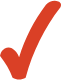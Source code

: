 <mxfile version="14.6.13" type="device"><diagram id="oagHXH-BCOTNnhd1-rTs" name="Seite-1"><mxGraphModel dx="1086" dy="3304" grid="1" gridSize="10" guides="1" tooltips="1" connect="1" arrows="1" fold="1" page="1" pageScale="1" pageWidth="827" pageHeight="1169" math="0" shadow="0"><root><mxCell id="0"/><mxCell id="1" parent="0"/><mxCell id="FeCBrLXtS_yoi0AyGCGT-1" value="" style="verticalLabelPosition=bottom;verticalAlign=top;html=1;shape=mxgraph.basic.tick;strokeWidth=4;strokeColor=none;fillColor=#DA4026;" vertex="1" parent="1"><mxGeometry x="40.0" y="-2280" width="30.6" height="40" as="geometry"/></mxCell></root></mxGraphModel></diagram></mxfile>